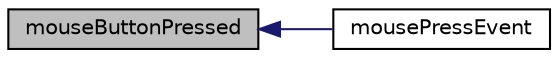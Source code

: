 digraph "mouseButtonPressed"
{
  edge [fontname="Helvetica",fontsize="10",labelfontname="Helvetica",labelfontsize="10"];
  node [fontname="Helvetica",fontsize="10",shape=record];
  rankdir="LR";
  Node1 [label="mouseButtonPressed",height=0.2,width=0.4,color="black", fillcolor="grey75", style="filled" fontcolor="black"];
  Node1 -> Node2 [dir="back",color="midnightblue",fontsize="10",style="solid",fontname="Helvetica"];
  Node2 [label="mousePressEvent",height=0.2,width=0.4,color="black", fillcolor="white", style="filled",URL="$class_g_l_mdi_child.html#ad2272e344e46519f026cd02f419884f1"];
}
